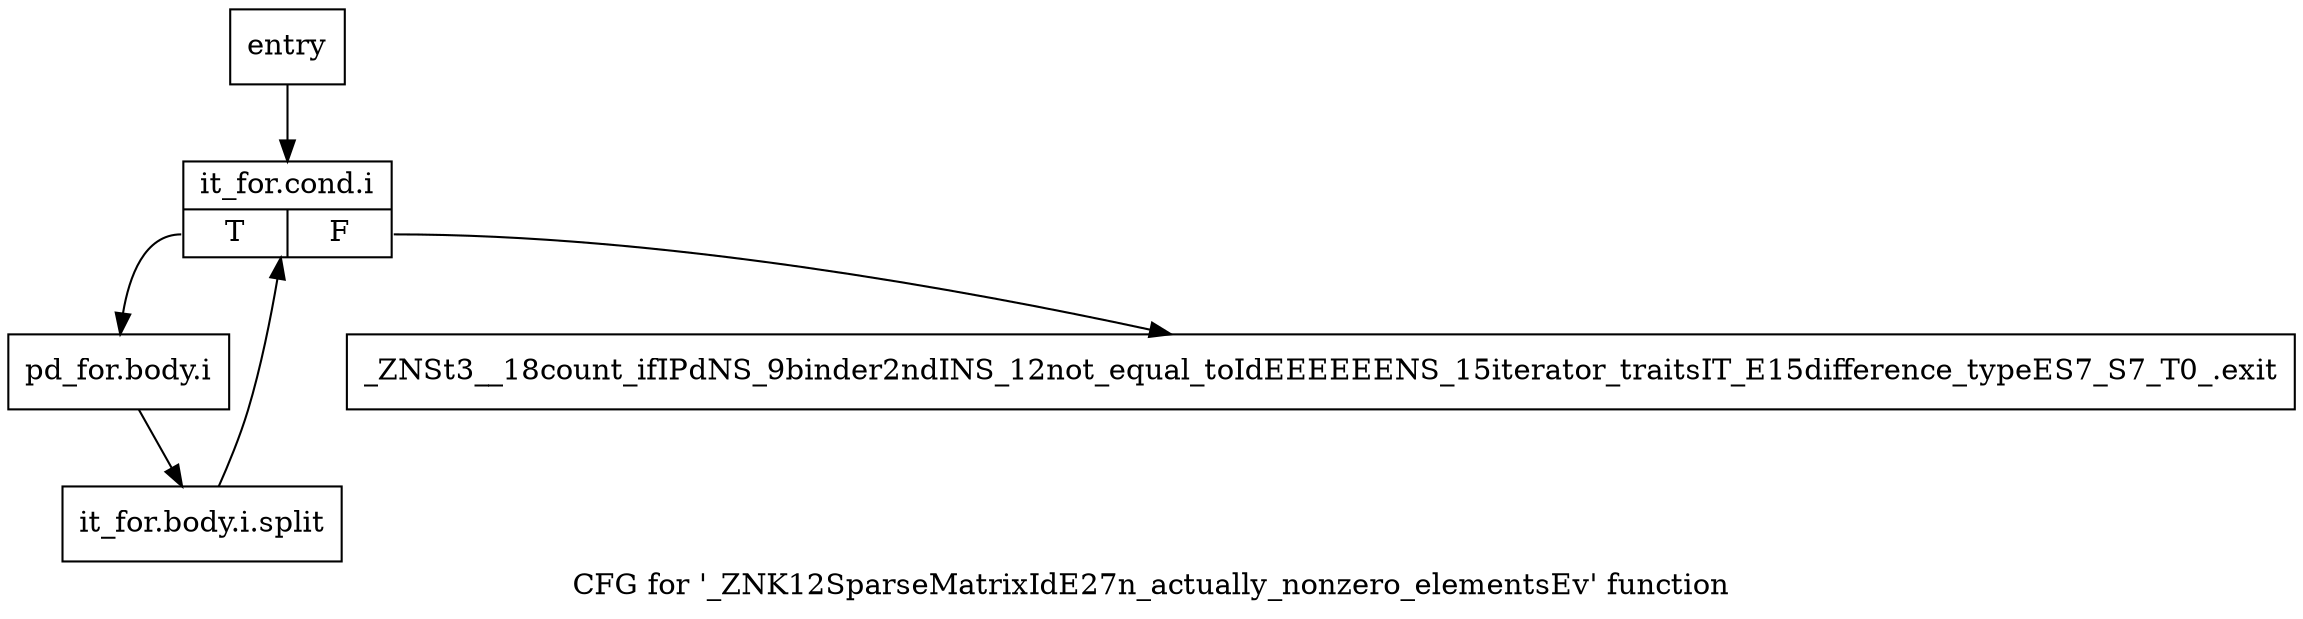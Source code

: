 digraph "CFG for '_ZNK12SparseMatrixIdE27n_actually_nonzero_elementsEv' function" {
	label="CFG for '_ZNK12SparseMatrixIdE27n_actually_nonzero_elementsEv' function";

	Node0x70f8c40 [shape=record,label="{entry}"];
	Node0x70f8c40 -> Node0x70f8c90;
	Node0x70f8c90 [shape=record,label="{it_for.cond.i|{<s0>T|<s1>F}}"];
	Node0x70f8c90:s0 -> Node0x70f8ce0;
	Node0x70f8c90:s1 -> Node0x70f8d30;
	Node0x70f8ce0 [shape=record,label="{pd_for.body.i}"];
	Node0x70f8ce0 -> Node0xb15ae10;
	Node0xb15ae10 [shape=record,label="{it_for.body.i.split}"];
	Node0xb15ae10 -> Node0x70f8c90;
	Node0x70f8d30 [shape=record,label="{_ZNSt3__18count_ifIPdNS_9binder2ndINS_12not_equal_toIdEEEEEENS_15iterator_traitsIT_E15difference_typeES7_S7_T0_.exit}"];
}
